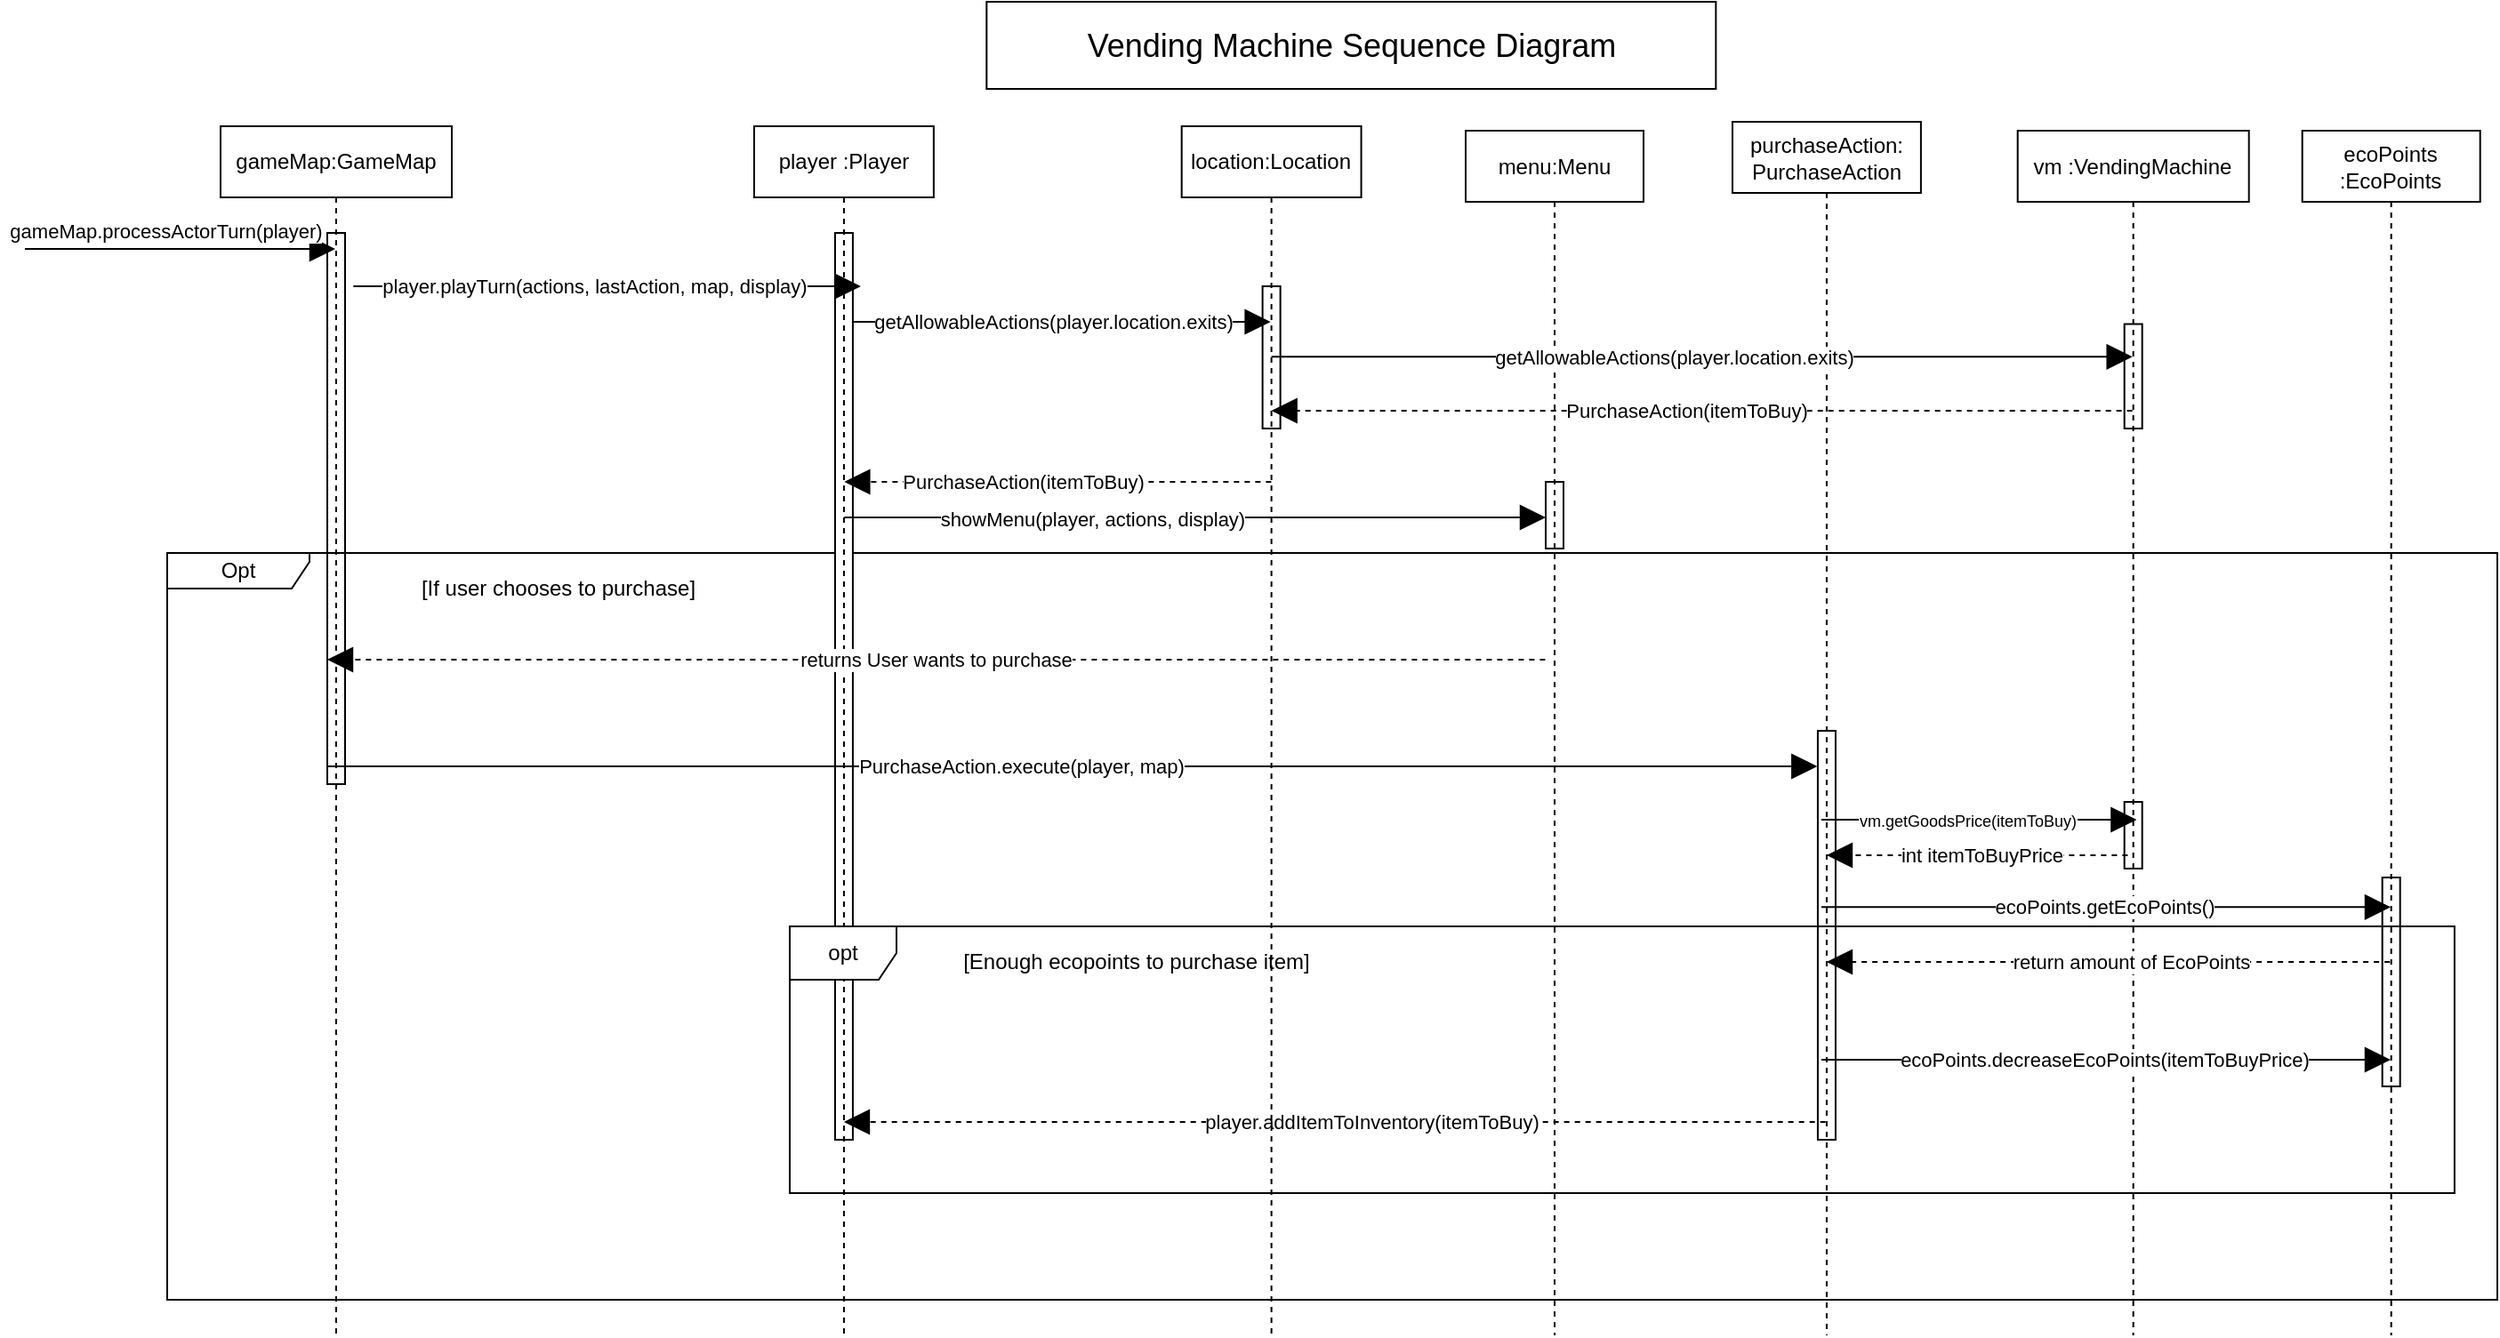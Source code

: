 <mxfile version="14.7.0" type="device"><diagram id="6_BV0bY4MDuX0QLyaRXt" name="Page-1"><mxGraphModel dx="1718" dy="888" grid="1" gridSize="10" guides="1" tooltips="1" connect="1" arrows="1" fold="1" page="0" pageScale="1" pageWidth="4681" pageHeight="3300" math="0" shadow="0"><root><mxCell id="0"/><mxCell id="1" parent="0"/><mxCell id="PPXcCP2zVEG8pDzWqEeY-3" value="purchaseAction:&lt;br&gt;PurchaseAction" style="shape=umlLifeline;perimeter=lifelinePerimeter;whiteSpace=wrap;html=1;container=0;collapsible=0;recursiveResize=0;outlineConnect=0;" parent="1" vertex="1"><mxGeometry x="980" y="77.5" width="105.94" height="682.5" as="geometry"/></mxCell><mxCell id="PPXcCP2zVEG8pDzWqEeY-88" value="Opt" style="shape=umlFrame;whiteSpace=wrap;html=1;width=80;height=20;" parent="1" vertex="1"><mxGeometry x="100" y="320" width="1310" height="420" as="geometry"/></mxCell><mxCell id="PPXcCP2zVEG8pDzWqEeY-58" value="" style="html=1;points=[];perimeter=orthogonalPerimeter;" parent="1" vertex="1"><mxGeometry x="475.47" y="140" width="10" height="510" as="geometry"/></mxCell><mxCell id="PPXcCP2zVEG8pDzWqEeY-4" value="vm :VendingMachine" style="shape=umlLifeline;perimeter=lifelinePerimeter;whiteSpace=wrap;html=1;container=0;collapsible=0;recursiveResize=0;outlineConnect=0;" parent="1" vertex="1"><mxGeometry x="1140.34" y="82.5" width="130" height="677.5" as="geometry"/></mxCell><mxCell id="PPXcCP2zVEG8pDzWqEeY-7" value="" style="endArrow=block;endFill=1;endSize=12;html=1;snapToPoint=1;" parent="1" edge="1"><mxGeometry width="160" relative="1" as="geometry"><mxPoint x="1030.0" y="470" as="sourcePoint"/><mxPoint x="1207.22" y="470" as="targetPoint"/><Array as="points"><mxPoint x="1087.71" y="470"/></Array></mxGeometry></mxCell><mxCell id="PPXcCP2zVEG8pDzWqEeY-10" value="&lt;font style=&quot;font-size: 9px&quot;&gt;vm.getGoodsPrice(itemToBuy)&lt;/font&gt;" style="edgeLabel;html=1;align=center;verticalAlign=middle;resizable=0;points=[];" parent="PPXcCP2zVEG8pDzWqEeY-7" vertex="1" connectable="0"><mxGeometry x="-0.137" y="-2" relative="1" as="geometry"><mxPoint x="5" y="-2" as="offset"/></mxGeometry></mxCell><mxCell id="PPXcCP2zVEG8pDzWqEeY-9" value="player :Player" style="shape=umlLifeline;perimeter=lifelinePerimeter;whiteSpace=wrap;html=1;container=0;collapsible=0;recursiveResize=0;outlineConnect=0;" parent="1" vertex="1"><mxGeometry x="430" y="80" width="100.94" height="680" as="geometry"/></mxCell><mxCell id="PPXcCP2zVEG8pDzWqEeY-59" value="" style="endArrow=block;dashed=1;endFill=1;endSize=12;html=1;snapToPoint=1;" parent="1" target="PPXcCP2zVEG8pDzWqEeY-3" edge="1"><mxGeometry width="160" relative="1" as="geometry"><mxPoint x="1202.2" y="490" as="sourcePoint"/><mxPoint x="1110" y="490" as="targetPoint"/></mxGeometry></mxCell><mxCell id="PPXcCP2zVEG8pDzWqEeY-60" value="int itemToBuyPrice" style="edgeLabel;html=1;align=center;verticalAlign=middle;resizable=0;points=[];" parent="PPXcCP2zVEG8pDzWqEeY-59" vertex="1" connectable="0"><mxGeometry x="-0.141" relative="1" as="geometry"><mxPoint x="-10" as="offset"/></mxGeometry></mxCell><mxCell id="PPXcCP2zVEG8pDzWqEeY-64" value="[Enough ecopoints to purchase item]" style="text;html=1;strokeColor=none;fillColor=none;align=center;verticalAlign=middle;whiteSpace=wrap;rounded=0;" parent="1" vertex="1"><mxGeometry x="530" y="540" width="230" height="20" as="geometry"/></mxCell><mxCell id="PPXcCP2zVEG8pDzWqEeY-80" value="ecoPoints :EcoPoints" style="shape=umlLifeline;perimeter=lifelinePerimeter;whiteSpace=wrap;html=1;container=0;collapsible=0;recursiveResize=0;outlineConnect=0;" parent="1" vertex="1"><mxGeometry x="1300.34" y="82.5" width="100" height="677.5" as="geometry"/></mxCell><mxCell id="PPXcCP2zVEG8pDzWqEeY-90" value="" style="endArrow=block;endFill=1;endSize=12;html=1;snapToPoint=1;" parent="1" edge="1"><mxGeometry width="160" relative="1" as="geometry"><mxPoint x="1029.997" y="605" as="sourcePoint"/><mxPoint x="1350" y="605" as="targetPoint"/><Array as="points"><mxPoint x="1157.36" y="605"/></Array></mxGeometry></mxCell><mxCell id="PPXcCP2zVEG8pDzWqEeY-91" value="ecoPoints.decreaseEcoPoints(itemToBuyPrice)" style="edgeLabel;html=1;align=center;verticalAlign=middle;resizable=0;points=[];" parent="PPXcCP2zVEG8pDzWqEeY-90" vertex="1" connectable="0"><mxGeometry x="-0.086" y="-2" relative="1" as="geometry"><mxPoint x="13" y="-2" as="offset"/></mxGeometry></mxCell><mxCell id="PPXcCP2zVEG8pDzWqEeY-96" value="" style="endArrow=block;endFill=1;endSize=12;html=1;snapToPoint=1;" parent="1" target="hF0YV54sViv9TZm8ebSn-1" edge="1"><mxGeometry width="160" relative="1" as="geometry"><mxPoint x="485.467" y="190" as="sourcePoint"/><mxPoint x="770.77" y="190" as="targetPoint"/><Array as="points"><mxPoint x="620.8" y="190"/></Array></mxGeometry></mxCell><mxCell id="PPXcCP2zVEG8pDzWqEeY-97" value="getAllowableActions(player.location.exits)" style="edgeLabel;html=1;align=center;verticalAlign=middle;resizable=0;points=[];" parent="PPXcCP2zVEG8pDzWqEeY-96" vertex="1" connectable="0"><mxGeometry x="-0.086" y="-2" relative="1" as="geometry"><mxPoint x="5" y="-2" as="offset"/></mxGeometry></mxCell><mxCell id="PPXcCP2zVEG8pDzWqEeY-101" value="" style="endArrow=block;endFill=1;endSize=12;html=1;dashed=1;snapToPoint=1;" parent="1" edge="1"><mxGeometry width="160" relative="1" as="geometry"><mxPoint x="720.69" y="280.0" as="sourcePoint"/><mxPoint x="480.66" y="280.0" as="targetPoint"/><Array as="points"><mxPoint x="570.38" y="280"/></Array></mxGeometry></mxCell><mxCell id="PPXcCP2zVEG8pDzWqEeY-102" value="PurchaseAction(itemToBuy)" style="edgeLabel;html=1;align=center;verticalAlign=middle;resizable=0;points=[];" parent="PPXcCP2zVEG8pDzWqEeY-101" vertex="1" connectable="0"><mxGeometry x="-0.086" y="-2" relative="1" as="geometry"><mxPoint x="-30" y="2" as="offset"/></mxGeometry></mxCell><mxCell id="Yn9eVhM0ggSituGxV7sl-1" value="gameMap:GameMap" style="shape=umlLifeline;perimeter=lifelinePerimeter;whiteSpace=wrap;html=1;container=0;collapsible=0;recursiveResize=0;outlineConnect=0;" parent="1" vertex="1"><mxGeometry x="130" y="80" width="130" height="680" as="geometry"/></mxCell><mxCell id="Yn9eVhM0ggSituGxV7sl-2" value="" style="endArrow=block;endFill=1;endSize=12;html=1;snapToPoint=1;" parent="1" target="Yn9eVhM0ggSituGxV7sl-1" edge="1"><mxGeometry width="160" relative="1" as="geometry"><mxPoint x="20" y="149" as="sourcePoint"/><mxPoint x="170" y="149" as="targetPoint"/><Array as="points"><mxPoint x="100" y="149"/></Array></mxGeometry></mxCell><mxCell id="Yn9eVhM0ggSituGxV7sl-3" value="gameMap.processActorTurn(player)" style="edgeLabel;html=1;align=center;verticalAlign=middle;resizable=0;points=[];" parent="Yn9eVhM0ggSituGxV7sl-2" vertex="1" connectable="0"><mxGeometry x="-0.086" y="-2" relative="1" as="geometry"><mxPoint x="-1" y="-12" as="offset"/></mxGeometry></mxCell><mxCell id="Yn9eVhM0ggSituGxV7sl-4" value="" style="endArrow=block;endFill=1;endSize=12;html=1;snapToPoint=1;" parent="1" edge="1"><mxGeometry width="160" relative="1" as="geometry"><mxPoint x="190.0" y="440" as="sourcePoint"/><mxPoint x="1027.66" y="440" as="targetPoint"/><Array as="points"><mxPoint x="365.19" y="440"/></Array></mxGeometry></mxCell><mxCell id="Yn9eVhM0ggSituGxV7sl-5" value="PurchaseAction.execute(player, map)" style="edgeLabel;html=1;align=center;verticalAlign=middle;resizable=0;points=[];" parent="Yn9eVhM0ggSituGxV7sl-4" vertex="1" connectable="0"><mxGeometry x="-0.086" y="-2" relative="1" as="geometry"><mxPoint x="7" y="-2" as="offset"/></mxGeometry></mxCell><mxCell id="Yn9eVhM0ggSituGxV7sl-10" value="" style="endArrow=block;endFill=1;endSize=12;html=1;dashed=1;snapToPoint=1;" parent="1" target="PPXcCP2zVEG8pDzWqEeY-9" edge="1"><mxGeometry width="160" relative="1" as="geometry"><mxPoint x="1032.33" y="640" as="sourcePoint"/><mxPoint x="629.997" y="640" as="targetPoint"/><Array as="points"><mxPoint x="759.86" y="640"/></Array></mxGeometry></mxCell><mxCell id="Yn9eVhM0ggSituGxV7sl-11" value="player.addItemToInventory(itemToBuy)" style="edgeLabel;html=1;align=center;verticalAlign=middle;resizable=0;points=[];" parent="Yn9eVhM0ggSituGxV7sl-10" vertex="1" connectable="0"><mxGeometry x="-0.086" y="-2" relative="1" as="geometry"><mxPoint x="-4" y="2" as="offset"/></mxGeometry></mxCell><mxCell id="Yn9eVhM0ggSituGxV7sl-12" value="" style="html=1;points=[];perimeter=orthogonalPerimeter;fillColor=none;" parent="1" vertex="1"><mxGeometry x="715.81" y="170" width="10" height="80" as="geometry"/></mxCell><mxCell id="lUybmkAcHIfWDzjZkZE4-1" value="" style="html=1;points=[];perimeter=orthogonalPerimeter;fillColor=none;" parent="1" vertex="1"><mxGeometry x="190" y="140" width="10" height="310" as="geometry"/></mxCell><mxCell id="hF0YV54sViv9TZm8ebSn-1" value="location:Location" style="shape=umlLifeline;perimeter=lifelinePerimeter;whiteSpace=wrap;html=1;container=0;collapsible=0;recursiveResize=0;outlineConnect=0;" parent="1" vertex="1"><mxGeometry x="670.34" y="80" width="100.94" height="680" as="geometry"/></mxCell><mxCell id="hF0YV54sViv9TZm8ebSn-2" value="" style="endArrow=block;endFill=1;endSize=12;html=1;snapToPoint=1;" parent="1" edge="1"><mxGeometry width="160" relative="1" as="geometry"><mxPoint x="204.667" y="170" as="sourcePoint"/><mxPoint x="489.97" y="170" as="targetPoint"/><Array as="points"><mxPoint x="340" y="170"/></Array></mxGeometry></mxCell><mxCell id="hF0YV54sViv9TZm8ebSn-3" value="player.playTurn(actions, lastAction, map, display)" style="edgeLabel;html=1;align=center;verticalAlign=middle;resizable=0;points=[];" parent="hF0YV54sViv9TZm8ebSn-2" vertex="1" connectable="0"><mxGeometry x="-0.086" y="-2" relative="1" as="geometry"><mxPoint x="5" y="-2" as="offset"/></mxGeometry></mxCell><mxCell id="hF0YV54sViv9TZm8ebSn-5" value="menu:Menu" style="shape=umlLifeline;perimeter=lifelinePerimeter;whiteSpace=wrap;html=1;container=1;collapsible=0;recursiveResize=0;outlineConnect=0;" parent="1" vertex="1"><mxGeometry x="830" y="82.5" width="100" height="677.5" as="geometry"/></mxCell><mxCell id="Yn9eVhM0ggSituGxV7sl-13" value="" style="html=1;points=[];perimeter=orthogonalPerimeter;fillColor=none;" parent="hF0YV54sViv9TZm8ebSn-5" vertex="1"><mxGeometry x="45" y="197.5" width="10" height="37.5" as="geometry"/></mxCell><mxCell id="hF0YV54sViv9TZm8ebSn-6" value="" style="endArrow=block;endFill=1;endSize=12;html=1;" parent="1" edge="1"><mxGeometry width="160" relative="1" as="geometry"><mxPoint x="480.66" y="300" as="sourcePoint"/><mxPoint x="875" y="300" as="targetPoint"/></mxGeometry></mxCell><mxCell id="hF0YV54sViv9TZm8ebSn-7" value="showMenu(player, actions, display)" style="edgeLabel;html=1;align=center;verticalAlign=middle;resizable=0;points=[];" parent="hF0YV54sViv9TZm8ebSn-6" vertex="1" connectable="0"><mxGeometry x="-0.294" relative="1" as="geometry"><mxPoint y="1" as="offset"/></mxGeometry></mxCell><mxCell id="hF0YV54sViv9TZm8ebSn-9" value="" style="endArrow=block;endFill=1;endSize=12;html=1;dashed=1;snapToPoint=1;" parent="1" edge="1"><mxGeometry width="160" relative="1" as="geometry"><mxPoint x="874.69" y="380" as="sourcePoint"/><mxPoint x="190.0" y="380" as="targetPoint"/><Array as="points"><mxPoint x="715.19" y="380"/></Array></mxGeometry></mxCell><mxCell id="hF0YV54sViv9TZm8ebSn-10" value="returns User wants to purchase" style="edgeLabel;html=1;align=center;verticalAlign=middle;resizable=0;points=[];" parent="hF0YV54sViv9TZm8ebSn-9" vertex="1" connectable="0"><mxGeometry x="-0.086" y="-2" relative="1" as="geometry"><mxPoint x="-30" y="2" as="offset"/></mxGeometry></mxCell><mxCell id="hF0YV54sViv9TZm8ebSn-12" value="[If user chooses to purchase]" style="text;html=1;strokeColor=none;fillColor=none;align=center;verticalAlign=middle;whiteSpace=wrap;rounded=0;" parent="1" vertex="1"><mxGeometry x="240.0" y="330" width="160" height="20" as="geometry"/></mxCell><mxCell id="hF0YV54sViv9TZm8ebSn-14" value="" style="endArrow=block;endFill=1;endSize=12;html=1;snapToPoint=1;" parent="1" source="hF0YV54sViv9TZm8ebSn-1" target="PPXcCP2zVEG8pDzWqEeY-4" edge="1"><mxGeometry width="160" relative="1" as="geometry"><mxPoint x="739.997" y="209.66" as="sourcePoint"/><mxPoint x="974.84" y="209.66" as="targetPoint"/><Array as="points"><mxPoint x="875.33" y="209.66"/></Array></mxGeometry></mxCell><mxCell id="hF0YV54sViv9TZm8ebSn-15" value="getAllowableActions(player.location.exits)" style="edgeLabel;html=1;align=center;verticalAlign=middle;resizable=0;points=[];" parent="hF0YV54sViv9TZm8ebSn-14" vertex="1" connectable="0"><mxGeometry x="-0.086" y="-2" relative="1" as="geometry"><mxPoint x="5" y="-2" as="offset"/></mxGeometry></mxCell><mxCell id="hF0YV54sViv9TZm8ebSn-16" value="" style="endArrow=block;endFill=1;endSize=12;html=1;dashed=1;snapToPoint=1;" parent="1" source="PPXcCP2zVEG8pDzWqEeY-4" target="hF0YV54sViv9TZm8ebSn-1" edge="1"><mxGeometry width="160" relative="1" as="geometry"><mxPoint x="1200.03" y="240" as="sourcePoint"/><mxPoint x="960.0" y="240" as="targetPoint"/><Array as="points"><mxPoint x="1049.72" y="240"/></Array></mxGeometry></mxCell><mxCell id="hF0YV54sViv9TZm8ebSn-17" value="PurchaseAction(itemToBuy)" style="edgeLabel;html=1;align=center;verticalAlign=middle;resizable=0;points=[];" parent="hF0YV54sViv9TZm8ebSn-16" vertex="1" connectable="0"><mxGeometry x="-0.086" y="-2" relative="1" as="geometry"><mxPoint x="-30" y="2" as="offset"/></mxGeometry></mxCell><mxCell id="hF0YV54sViv9TZm8ebSn-18" value="" style="endArrow=block;endFill=1;endSize=12;html=1;snapToPoint=1;" parent="1" edge="1"><mxGeometry width="160" relative="1" as="geometry"><mxPoint x="1029.997" y="519.17" as="sourcePoint"/><mxPoint x="1350" y="519.17" as="targetPoint"/><Array as="points"><mxPoint x="1157.36" y="519.17"/></Array></mxGeometry></mxCell><mxCell id="hF0YV54sViv9TZm8ebSn-19" value="ecoPoints.getEcoPoints()" style="edgeLabel;html=1;align=center;verticalAlign=middle;resizable=0;points=[];" parent="hF0YV54sViv9TZm8ebSn-18" vertex="1" connectable="0"><mxGeometry x="-0.086" y="-2" relative="1" as="geometry"><mxPoint x="13" y="-2" as="offset"/></mxGeometry></mxCell><mxCell id="hF0YV54sViv9TZm8ebSn-20" value="" style="endArrow=block;dashed=1;endFill=1;endSize=12;html=1;snapToPoint=1;" parent="1" target="PPXcCP2zVEG8pDzWqEeY-3" edge="1"><mxGeometry width="160" relative="1" as="geometry"><mxPoint x="1349.56" y="550" as="sourcePoint"/><mxPoint x="1179.997" y="550" as="targetPoint"/></mxGeometry></mxCell><mxCell id="hF0YV54sViv9TZm8ebSn-21" value="return amount of EcoPoints" style="edgeLabel;html=1;align=center;verticalAlign=middle;resizable=0;points=[];" parent="hF0YV54sViv9TZm8ebSn-20" vertex="1" connectable="0"><mxGeometry x="-0.141" relative="1" as="geometry"><mxPoint x="-10" as="offset"/></mxGeometry></mxCell><mxCell id="hF0YV54sViv9TZm8ebSn-23" value="opt" style="shape=umlFrame;whiteSpace=wrap;html=1;" parent="1" vertex="1"><mxGeometry x="450" y="530" width="935.94" height="150" as="geometry"/></mxCell><mxCell id="hF0YV54sViv9TZm8ebSn-24" value="" style="html=1;points=[];perimeter=orthogonalPerimeter;fillColor=none;" parent="1" vertex="1"><mxGeometry x="1200.34" y="191.25" width="10" height="58.75" as="geometry"/></mxCell><mxCell id="hF0YV54sViv9TZm8ebSn-25" value="" style="html=1;points=[];perimeter=orthogonalPerimeter;fillColor=none;" parent="1" vertex="1"><mxGeometry x="1027.97" y="420" width="10" height="230" as="geometry"/></mxCell><mxCell id="hF0YV54sViv9TZm8ebSn-26" value="" style="html=1;points=[];perimeter=orthogonalPerimeter;fillColor=none;" parent="1" vertex="1"><mxGeometry x="1200.34" y="460" width="10" height="37.5" as="geometry"/></mxCell><mxCell id="hF0YV54sViv9TZm8ebSn-27" value="" style="html=1;points=[];perimeter=orthogonalPerimeter;fillColor=none;" parent="1" vertex="1"><mxGeometry x="1345.34" y="502.5" width="10" height="117.5" as="geometry"/></mxCell><mxCell id="hF0YV54sViv9TZm8ebSn-28" value="&lt;font style=&quot;font-size: 18px&quot;&gt;Vending Machine Sequence Diagram&lt;/font&gt;" style="rounded=0;whiteSpace=wrap;html=1;" parent="1" vertex="1"><mxGeometry x="560.67" y="10" width="410" height="49" as="geometry"/></mxCell></root></mxGraphModel></diagram></mxfile>